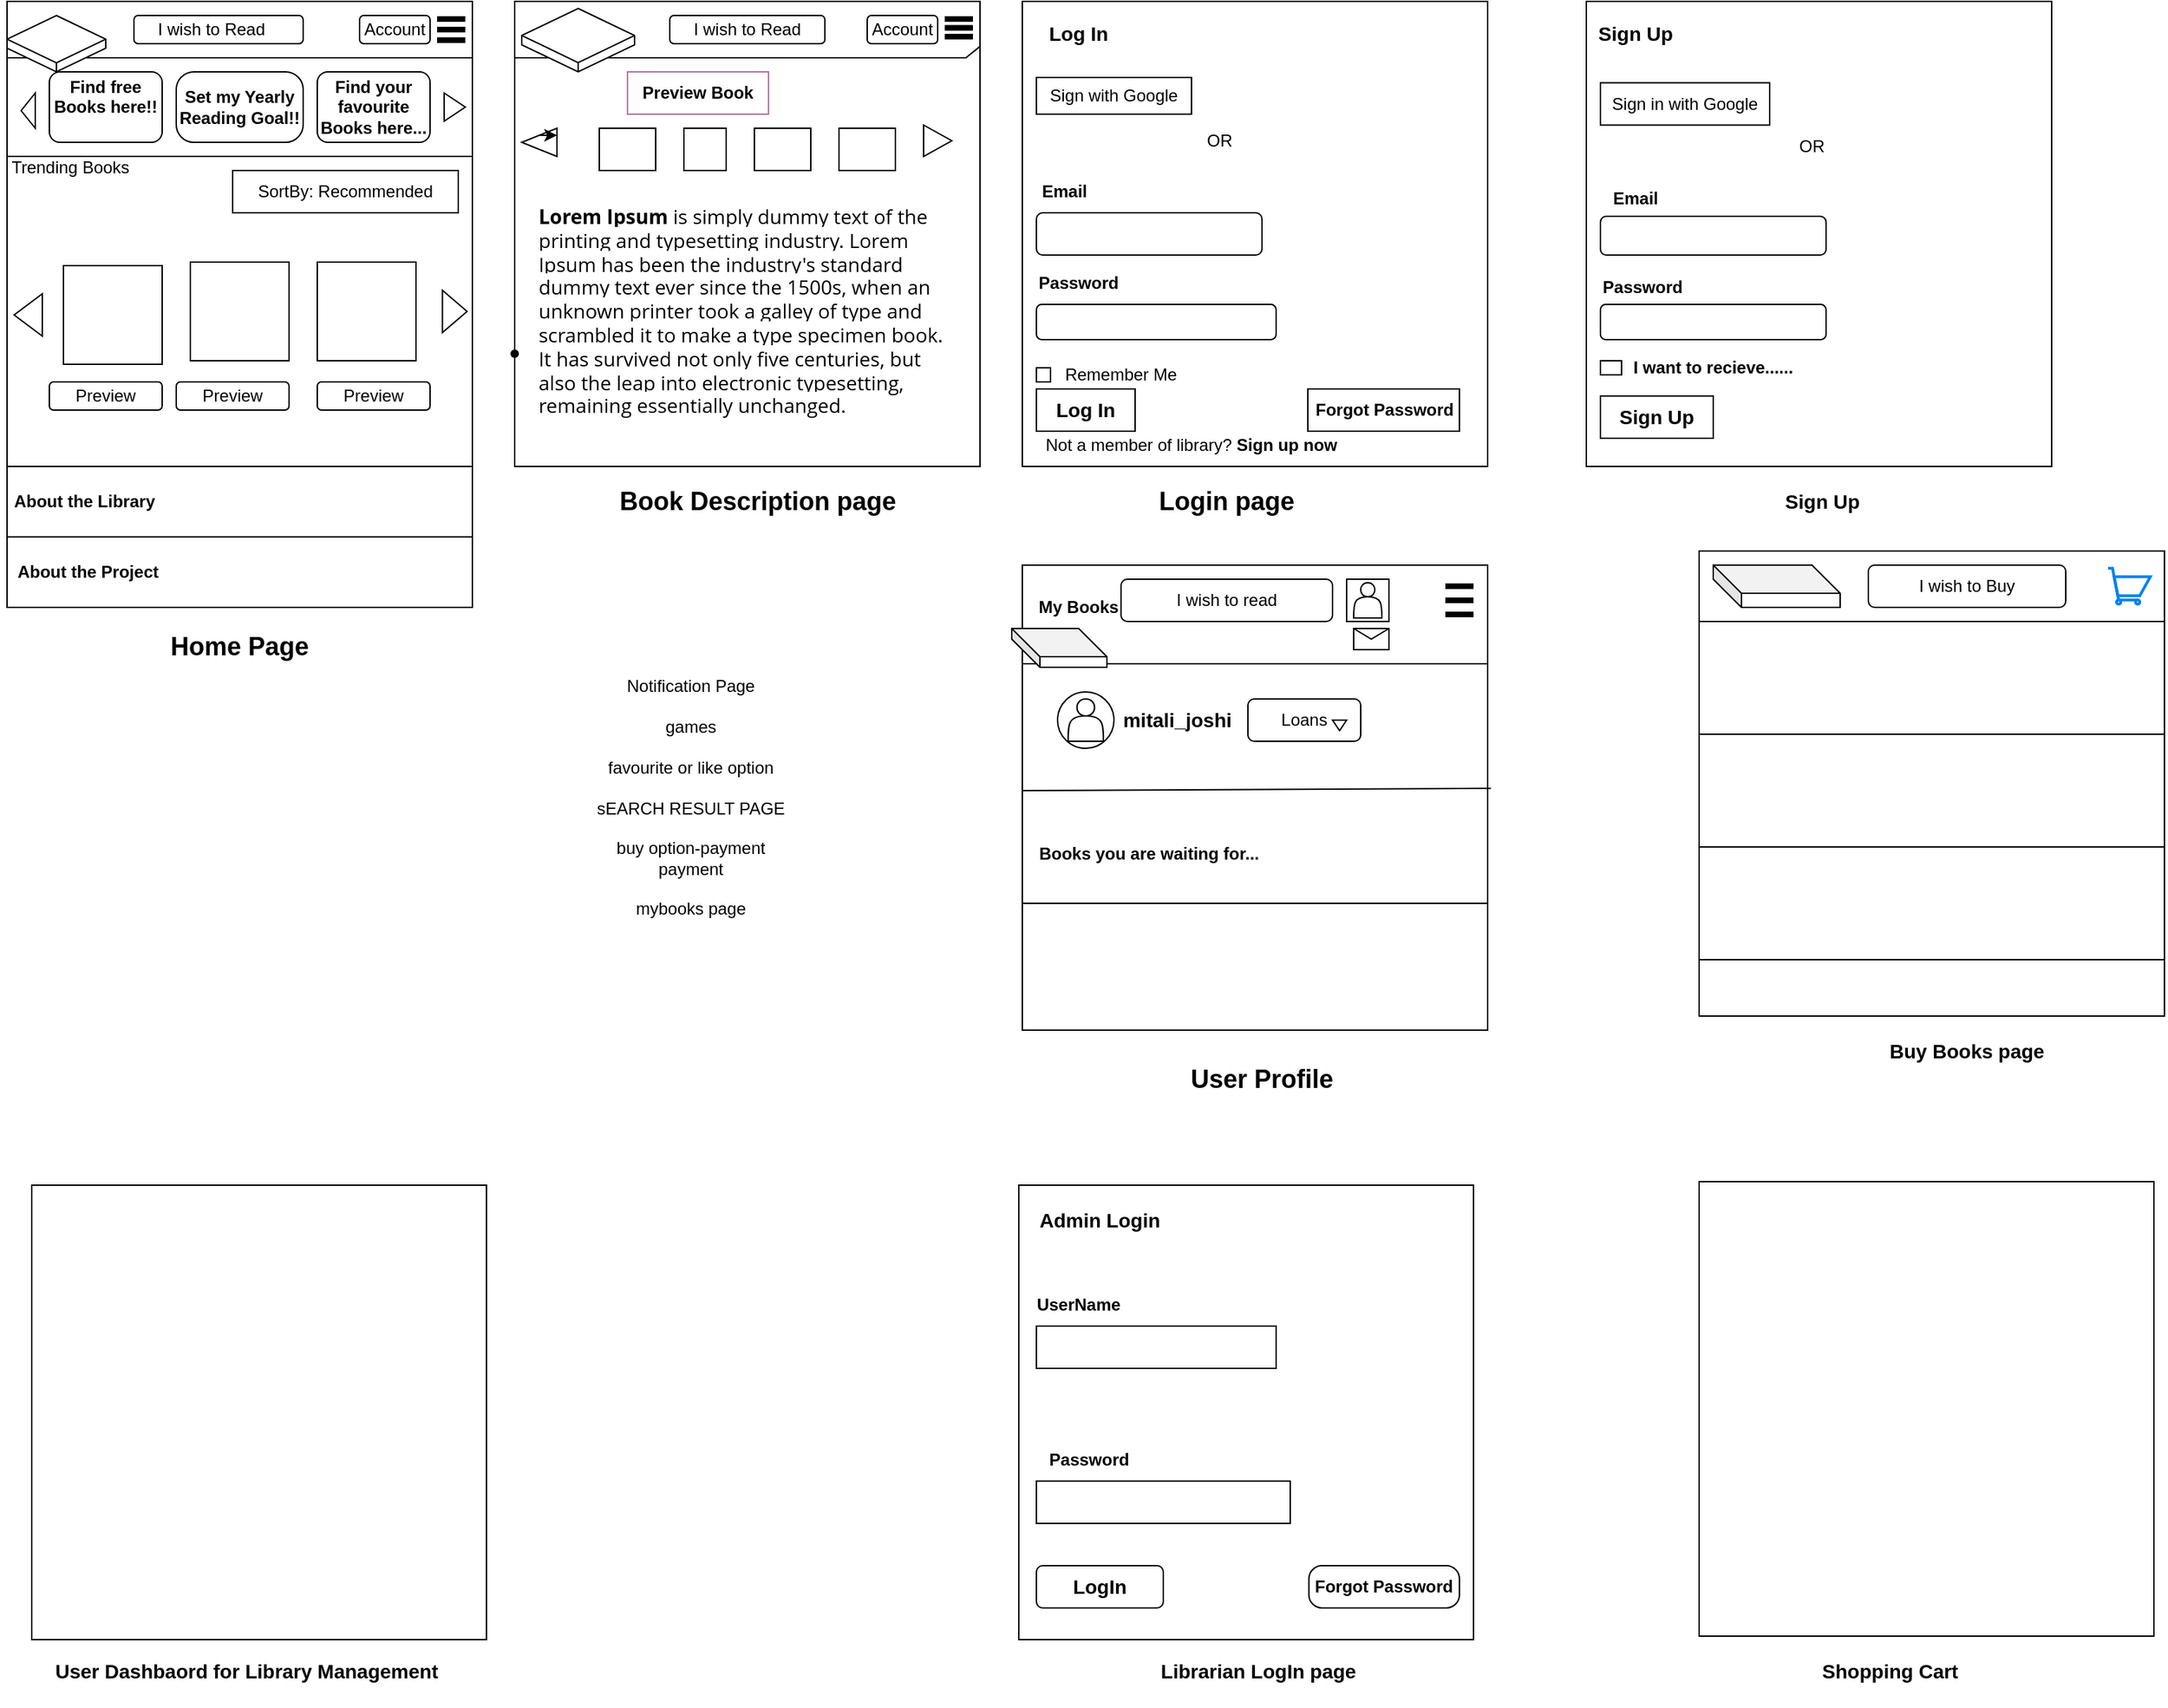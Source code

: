 <mxfile version="24.2.5" type="device">
  <diagram name="Page-1" id="-DGI8hsA_Hxx9w1txzWO">
    <mxGraphModel dx="1433" dy="690" grid="1" gridSize="10" guides="1" tooltips="1" connect="1" arrows="1" fold="1" page="1" pageScale="1" pageWidth="850" pageHeight="1100" math="0" shadow="0">
      <root>
        <mxCell id="0" />
        <mxCell id="1" parent="0" />
        <mxCell id="zcJiw0oIQ2DQcEZttCqI-1" value="" style="whiteSpace=wrap;html=1;aspect=fixed;movable=1;resizable=1;rotatable=1;deletable=1;editable=1;locked=0;connectable=1;" parent="1" vertex="1">
          <mxGeometry x="40" y="80" width="330" height="330" as="geometry" />
        </mxCell>
        <mxCell id="zcJiw0oIQ2DQcEZttCqI-3" value="" style="endArrow=none;html=1;rounded=0;" parent="1" edge="1">
          <mxGeometry width="50" height="50" relative="1" as="geometry">
            <mxPoint x="40" y="130" as="sourcePoint" />
            <mxPoint x="370" y="120" as="targetPoint" />
            <Array as="points">
              <mxPoint x="40" y="120" />
              <mxPoint x="360" y="120" />
            </Array>
          </mxGeometry>
        </mxCell>
        <mxCell id="zcJiw0oIQ2DQcEZttCqI-4" value="I wish to Read&amp;nbsp; &amp;nbsp;" style="rounded=1;whiteSpace=wrap;html=1;" parent="1" vertex="1">
          <mxGeometry x="130" y="90" width="120" height="20" as="geometry" />
        </mxCell>
        <mxCell id="zcJiw0oIQ2DQcEZttCqI-12" value="Account" style="rounded=1;whiteSpace=wrap;html=1;" parent="1" vertex="1">
          <mxGeometry x="290" y="90" width="50" height="20" as="geometry" />
        </mxCell>
        <mxCell id="zcJiw0oIQ2DQcEZttCqI-18" value="" style="rounded=0;whiteSpace=wrap;html=1;" parent="1" vertex="1">
          <mxGeometry x="400" y="80" width="330" height="330" as="geometry" />
        </mxCell>
        <mxCell id="zcJiw0oIQ2DQcEZttCqI-26" value="" style="html=1;whiteSpace=wrap;shape=isoCube2;backgroundOutline=1;isoAngle=15;" parent="1" vertex="1">
          <mxGeometry x="40" y="90" width="70" height="40" as="geometry" />
        </mxCell>
        <mxCell id="zcJiw0oIQ2DQcEZttCqI-35" value="&lt;b&gt;Find free Books here!!&lt;/b&gt;&lt;br&gt;&lt;div&gt;&lt;div&gt;&lt;div&gt;&lt;b&gt;&lt;br&gt;&lt;/b&gt;&lt;/div&gt;&lt;/div&gt;&lt;/div&gt;" style="rounded=1;whiteSpace=wrap;html=1;" parent="1" vertex="1">
          <mxGeometry x="70" y="130" width="80" height="50" as="geometry" />
        </mxCell>
        <mxCell id="zcJiw0oIQ2DQcEZttCqI-36" value="&lt;b&gt;Set my Yearly Reading Goal!!&lt;/b&gt;" style="rounded=1;whiteSpace=wrap;html=1;arcSize=25;" parent="1" vertex="1">
          <mxGeometry x="160" y="130" width="90" height="50" as="geometry" />
        </mxCell>
        <mxCell id="zcJiw0oIQ2DQcEZttCqI-37" value="&lt;b&gt;Find your favourite Books here...&lt;/b&gt;" style="rounded=1;whiteSpace=wrap;html=1;" parent="1" vertex="1">
          <mxGeometry x="260" y="130" width="80" height="50" as="geometry" />
        </mxCell>
        <mxCell id="5-TOWp8oB-gl0OB2dJnP-2" value="" style="triangle;whiteSpace=wrap;html=1;" parent="1" vertex="1">
          <mxGeometry x="350" y="145" width="15" height="20" as="geometry" />
        </mxCell>
        <mxCell id="5-TOWp8oB-gl0OB2dJnP-3" value="" style="triangle;whiteSpace=wrap;html=1;direction=west;" parent="1" vertex="1">
          <mxGeometry x="50" y="145" width="10" height="25" as="geometry" />
        </mxCell>
        <mxCell id="5-TOWp8oB-gl0OB2dJnP-11" value="" style="endArrow=none;html=1;rounded=0;" parent="1" target="zcJiw0oIQ2DQcEZttCqI-1" edge="1">
          <mxGeometry width="50" height="50" relative="1" as="geometry">
            <mxPoint x="40" y="280" as="sourcePoint" />
            <mxPoint x="90" y="230" as="targetPoint" />
          </mxGeometry>
        </mxCell>
        <mxCell id="5-TOWp8oB-gl0OB2dJnP-15" value="" style="endArrow=none;html=1;rounded=0;" parent="1" edge="1">
          <mxGeometry width="50" height="50" relative="1" as="geometry">
            <mxPoint x="40" y="190" as="sourcePoint" />
            <mxPoint x="40" y="190" as="targetPoint" />
            <Array as="points">
              <mxPoint x="370" y="190" />
            </Array>
          </mxGeometry>
        </mxCell>
        <mxCell id="5-TOWp8oB-gl0OB2dJnP-30" value="" style="endArrow=none;html=1;rounded=0;" parent="1" target="zcJiw0oIQ2DQcEZttCqI-18" edge="1">
          <mxGeometry width="50" height="50" relative="1" as="geometry">
            <mxPoint x="400" y="120" as="sourcePoint" />
            <mxPoint x="450" y="70" as="targetPoint" />
            <Array as="points">
              <mxPoint x="720" y="120" />
            </Array>
          </mxGeometry>
        </mxCell>
        <mxCell id="5-TOWp8oB-gl0OB2dJnP-33" value="Trending Books" style="text;html=1;align=center;verticalAlign=middle;whiteSpace=wrap;rounded=0;shadow=1;" parent="1" vertex="1">
          <mxGeometry x="40" y="190" width="90" height="15" as="geometry" />
        </mxCell>
        <mxCell id="5-TOWp8oB-gl0OB2dJnP-45" value="" style="whiteSpace=wrap;html=1;aspect=fixed;" parent="1" vertex="1">
          <mxGeometry x="170" y="265" width="70" height="70" as="geometry" />
        </mxCell>
        <mxCell id="5-TOWp8oB-gl0OB2dJnP-46" value="" style="whiteSpace=wrap;html=1;aspect=fixed;" parent="1" vertex="1">
          <mxGeometry x="260" y="265" width="70" height="70" as="geometry" />
        </mxCell>
        <mxCell id="5-TOWp8oB-gl0OB2dJnP-48" value="Preview" style="rounded=1;whiteSpace=wrap;html=1;" parent="1" vertex="1">
          <mxGeometry x="70" y="350" width="80" height="20" as="geometry" />
        </mxCell>
        <mxCell id="5-TOWp8oB-gl0OB2dJnP-50" value="Preview" style="rounded=1;whiteSpace=wrap;html=1;" parent="1" vertex="1">
          <mxGeometry x="160" y="350" width="80" height="20" as="geometry" />
        </mxCell>
        <mxCell id="5-TOWp8oB-gl0OB2dJnP-51" value="Preview" style="rounded=1;whiteSpace=wrap;html=1;" parent="1" vertex="1">
          <mxGeometry x="260" y="350" width="80" height="20" as="geometry" />
        </mxCell>
        <mxCell id="5-TOWp8oB-gl0OB2dJnP-55" value="" style="triangle;whiteSpace=wrap;html=1;" parent="1" vertex="1">
          <mxGeometry x="348.75" y="285" width="17.5" height="30" as="geometry" />
        </mxCell>
        <mxCell id="5-TOWp8oB-gl0OB2dJnP-57" value="" style="triangle;whiteSpace=wrap;html=1;direction=west;" parent="1" vertex="1">
          <mxGeometry x="45" y="287.5" width="20" height="30" as="geometry" />
        </mxCell>
        <mxCell id="5-TOWp8oB-gl0OB2dJnP-59" value="&lt;b&gt;Preview Book&lt;/b&gt;" style="text;html=1;align=center;verticalAlign=middle;whiteSpace=wrap;rounded=0;strokeColor=#B5739D;" parent="1" vertex="1">
          <mxGeometry x="480" y="130" width="100" height="30" as="geometry" />
        </mxCell>
        <mxCell id="5-TOWp8oB-gl0OB2dJnP-61" value="&lt;strong style=&quot;margin: 0px; padding: 0px; font-family: &amp;quot;Open Sans&amp;quot;, Arial, sans-serif; font-size: 14px; background-color: rgb(255, 255, 255);&quot;&gt;Lorem Ipsum&lt;/strong&gt;&lt;span style=&quot;font-family: &amp;quot;Open Sans&amp;quot;, Arial, sans-serif; font-size: 14px; background-color: rgb(255, 255, 255);&quot;&gt;&amp;nbsp;is simply dummy text of the printing and typesetting industry. Lorem Ipsum has been the industry&#39;s standard dummy text ever since the 1500s, when an unknown printer took a galley of type and scrambled it to make a type specimen book. It has survived not only five centuries, but also the leap into electronic typesetting, remaining essentially unchanged.&amp;nbsp;&lt;/span&gt;" style="text;html=1;align=left;verticalAlign=middle;whiteSpace=wrap;rounded=0;" parent="1" vertex="1">
          <mxGeometry x="415" y="220" width="290" height="160" as="geometry" />
        </mxCell>
        <mxCell id="5-TOWp8oB-gl0OB2dJnP-66" value="" style="triangle;whiteSpace=wrap;html=1;" parent="1" vertex="1">
          <mxGeometry x="690" y="167.75" width="20" height="22.25" as="geometry" />
        </mxCell>
        <mxCell id="5-TOWp8oB-gl0OB2dJnP-67" value="" style="triangle;whiteSpace=wrap;html=1;direction=west;" parent="1" vertex="1">
          <mxGeometry x="405" y="170" width="25" height="20" as="geometry" />
        </mxCell>
        <mxCell id="5-TOWp8oB-gl0OB2dJnP-72" value="" style="rounded=0;whiteSpace=wrap;html=1;" parent="1" vertex="1">
          <mxGeometry x="460" y="170" width="40" height="30" as="geometry" />
        </mxCell>
        <mxCell id="5-TOWp8oB-gl0OB2dJnP-73" value="" style="whiteSpace=wrap;html=1;aspect=fixed;" parent="1" vertex="1">
          <mxGeometry x="520" y="170" width="30" height="30" as="geometry" />
        </mxCell>
        <mxCell id="5-TOWp8oB-gl0OB2dJnP-74" value="" style="rounded=0;whiteSpace=wrap;html=1;" parent="1" vertex="1">
          <mxGeometry x="570" y="170" width="40" height="30" as="geometry" />
        </mxCell>
        <mxCell id="5-TOWp8oB-gl0OB2dJnP-75" value="" style="rounded=0;whiteSpace=wrap;html=1;" parent="1" vertex="1">
          <mxGeometry x="630" y="170" width="40" height="30" as="geometry" />
        </mxCell>
        <mxCell id="5-TOWp8oB-gl0OB2dJnP-77" value="Account" style="rounded=1;whiteSpace=wrap;html=1;" parent="1" vertex="1">
          <mxGeometry x="650" y="90" width="50" height="20" as="geometry" />
        </mxCell>
        <mxCell id="5-TOWp8oB-gl0OB2dJnP-78" value="I wish to Read" style="rounded=1;whiteSpace=wrap;html=1;" parent="1" vertex="1">
          <mxGeometry x="510" y="90" width="110" height="20" as="geometry" />
        </mxCell>
        <mxCell id="5-TOWp8oB-gl0OB2dJnP-79" value="" style="html=1;whiteSpace=wrap;shape=isoCube2;backgroundOutline=1;isoAngle=15;" parent="1" vertex="1">
          <mxGeometry x="405" y="85" width="80" height="45" as="geometry" />
        </mxCell>
        <mxCell id="5-TOWp8oB-gl0OB2dJnP-80" value="" style="whiteSpace=wrap;html=1;aspect=fixed;" parent="1" vertex="1">
          <mxGeometry x="760" y="80" width="330" height="330" as="geometry" />
        </mxCell>
        <mxCell id="5-TOWp8oB-gl0OB2dJnP-83" value="" style="rounded=0;whiteSpace=wrap;html=1;" parent="1" vertex="1">
          <mxGeometry x="40" y="410" width="330" height="50" as="geometry" />
        </mxCell>
        <mxCell id="5-TOWp8oB-gl0OB2dJnP-91" value="&lt;b&gt;About the Library&lt;/b&gt;" style="text;html=1;align=center;verticalAlign=middle;whiteSpace=wrap;rounded=0;" parent="1" vertex="1">
          <mxGeometry x="40" y="420" width="110" height="30" as="geometry" />
        </mxCell>
        <mxCell id="5-TOWp8oB-gl0OB2dJnP-92" value="" style="rounded=0;whiteSpace=wrap;html=1;" parent="1" vertex="1">
          <mxGeometry x="40" y="460" width="330" height="50" as="geometry" />
        </mxCell>
        <mxCell id="5-TOWp8oB-gl0OB2dJnP-93" value="&lt;b&gt;About the Project&lt;/b&gt;" style="text;html=1;align=center;verticalAlign=middle;whiteSpace=wrap;rounded=0;" parent="1" vertex="1">
          <mxGeometry x="35" y="470" width="125" height="30" as="geometry" />
        </mxCell>
        <mxCell id="5-TOWp8oB-gl0OB2dJnP-99" value="" style="endArrow=none;html=1;rounded=0;" parent="1" target="5-TOWp8oB-gl0OB2dJnP-80" edge="1">
          <mxGeometry width="50" height="50" relative="1" as="geometry">
            <mxPoint x="760" y="200" as="sourcePoint" />
            <mxPoint x="810" y="150" as="targetPoint" />
          </mxGeometry>
        </mxCell>
        <mxCell id="5-TOWp8oB-gl0OB2dJnP-112" value="OR" style="text;html=1;align=center;verticalAlign=middle;whiteSpace=wrap;rounded=0;" parent="1" vertex="1">
          <mxGeometry x="870" y="163.88" width="60" height="30" as="geometry" />
        </mxCell>
        <mxCell id="5-TOWp8oB-gl0OB2dJnP-113" value="&lt;b&gt;Email&lt;/b&gt;" style="text;html=1;align=center;verticalAlign=middle;whiteSpace=wrap;rounded=0;" parent="1" vertex="1">
          <mxGeometry x="760" y="200" width="60" height="30" as="geometry" />
        </mxCell>
        <mxCell id="5-TOWp8oB-gl0OB2dJnP-115" value="" style="rounded=1;whiteSpace=wrap;html=1;" parent="1" vertex="1">
          <mxGeometry x="770" y="230" width="160" height="30" as="geometry" />
        </mxCell>
        <mxCell id="5-TOWp8oB-gl0OB2dJnP-116" value="" style="endArrow=none;dashed=1;html=1;dashPattern=1 3;strokeWidth=2;rounded=0;" parent="1" target="5-TOWp8oB-gl0OB2dJnP-80" edge="1">
          <mxGeometry width="50" height="50" relative="1" as="geometry">
            <mxPoint x="760" y="190" as="sourcePoint" />
            <mxPoint x="810" y="140" as="targetPoint" />
            <Array as="points" />
          </mxGeometry>
        </mxCell>
        <mxCell id="5-TOWp8oB-gl0OB2dJnP-117" value="&lt;b&gt;Password&lt;/b&gt;" style="text;html=1;align=center;verticalAlign=middle;whiteSpace=wrap;rounded=0;" parent="1" vertex="1">
          <mxGeometry x="770" y="265" width="60" height="30" as="geometry" />
        </mxCell>
        <mxCell id="5-TOWp8oB-gl0OB2dJnP-118" value="" style="rounded=1;whiteSpace=wrap;html=1;" parent="1" vertex="1">
          <mxGeometry x="770" y="295" width="170" height="25" as="geometry" />
        </mxCell>
        <mxCell id="5-TOWp8oB-gl0OB2dJnP-119" value="" style="whiteSpace=wrap;html=1;aspect=fixed;" parent="1" vertex="1">
          <mxGeometry x="1160" y="80" width="330" height="330" as="geometry" />
        </mxCell>
        <mxCell id="5-TOWp8oB-gl0OB2dJnP-120" value="Not a member of library? &lt;b&gt;Sign up now&lt;/b&gt;" style="text;html=1;align=center;verticalAlign=middle;whiteSpace=wrap;rounded=0;" parent="1" vertex="1">
          <mxGeometry x="760" y="380" width="240" height="30" as="geometry" />
        </mxCell>
        <mxCell id="5-TOWp8oB-gl0OB2dJnP-121" value="" style="rounded=0;whiteSpace=wrap;html=1;" parent="1" vertex="1">
          <mxGeometry x="770" y="340" width="10" height="10" as="geometry" />
        </mxCell>
        <mxCell id="5-TOWp8oB-gl0OB2dJnP-126" value="Remember Me" style="text;html=1;align=center;verticalAlign=middle;whiteSpace=wrap;rounded=0;" parent="1" vertex="1">
          <mxGeometry x="770" y="340" width="120" height="10" as="geometry" />
        </mxCell>
        <mxCell id="5-TOWp8oB-gl0OB2dJnP-127" value="" style="endArrow=none;html=1;rounded=0;" parent="1" target="5-TOWp8oB-gl0OB2dJnP-80" edge="1">
          <mxGeometry width="50" height="50" relative="1" as="geometry">
            <mxPoint x="760" y="187.75" as="sourcePoint" />
            <mxPoint x="810" y="137.75" as="targetPoint" />
          </mxGeometry>
        </mxCell>
        <mxCell id="5-TOWp8oB-gl0OB2dJnP-130" value="Sign with Google" style="rounded=0;whiteSpace=wrap;html=1;" parent="1" vertex="1">
          <mxGeometry x="770" y="134" width="110" height="26" as="geometry" />
        </mxCell>
        <mxCell id="Oif7R5DjiVTseLN8NxYE-8" value="SortBy: Recommended" style="rounded=0;whiteSpace=wrap;html=1;" parent="1" vertex="1">
          <mxGeometry x="200" y="200" width="160" height="30" as="geometry" />
        </mxCell>
        <mxCell id="Oif7R5DjiVTseLN8NxYE-21" value="Sign in with Google" style="rounded=0;whiteSpace=wrap;html=1;" parent="1" vertex="1">
          <mxGeometry x="1170" y="137.75" width="120" height="30" as="geometry" />
        </mxCell>
        <mxCell id="Oif7R5DjiVTseLN8NxYE-41" value="" style="line;strokeWidth=4;html=1;perimeter=backbonePerimeter;points=[];outlineConnect=0;" parent="1" vertex="1">
          <mxGeometry x="345" y="93.75" width="20" height="12.5" as="geometry" />
        </mxCell>
        <mxCell id="Oif7R5DjiVTseLN8NxYE-42" value="" style="line;strokeWidth=4;html=1;perimeter=backbonePerimeter;points=[];outlineConnect=0;" parent="1" vertex="1">
          <mxGeometry x="345" y="90" width="20" height="5" as="geometry" />
        </mxCell>
        <mxCell id="Oif7R5DjiVTseLN8NxYE-43" value="" style="line;strokeWidth=4;html=1;perimeter=backbonePerimeter;points=[];outlineConnect=0;" parent="1" vertex="1">
          <mxGeometry x="345" y="102.5" width="20" height="10" as="geometry" />
        </mxCell>
        <mxCell id="Oif7R5DjiVTseLN8NxYE-46" value="" style="shape=waypoint;sketch=0;fillStyle=solid;size=6;pointerEvents=1;points=[];fillColor=none;resizable=0;rotatable=0;perimeter=centerPerimeter;snapToPoint=1;" parent="1" vertex="1">
          <mxGeometry x="390" y="320" width="20" height="20" as="geometry" />
        </mxCell>
        <mxCell id="Oif7R5DjiVTseLN8NxYE-49" value="" style="line;strokeWidth=4;html=1;perimeter=backbonePerimeter;points=[];outlineConnect=0;" parent="1" vertex="1">
          <mxGeometry x="705" y="87.5" width="20" height="10" as="geometry" />
        </mxCell>
        <mxCell id="Oif7R5DjiVTseLN8NxYE-50" value="" style="line;strokeWidth=4;html=1;perimeter=backbonePerimeter;points=[];outlineConnect=0;" parent="1" vertex="1">
          <mxGeometry x="705" y="93.75" width="20" height="10" as="geometry" />
        </mxCell>
        <mxCell id="Oif7R5DjiVTseLN8NxYE-51" value="" style="line;strokeWidth=4;html=1;perimeter=backbonePerimeter;points=[];outlineConnect=0;" parent="1" vertex="1">
          <mxGeometry x="705" y="100" width="20" height="10" as="geometry" />
        </mxCell>
        <mxCell id="Oif7R5DjiVTseLN8NxYE-55" value="" style="whiteSpace=wrap;html=1;aspect=fixed;" parent="1" vertex="1">
          <mxGeometry x="80" y="267.5" width="70" height="70" as="geometry" />
        </mxCell>
        <mxCell id="Oif7R5DjiVTseLN8NxYE-56" value="OR" style="text;html=1;align=center;verticalAlign=middle;whiteSpace=wrap;rounded=0;" parent="1" vertex="1">
          <mxGeometry x="1290" y="167.75" width="60" height="30" as="geometry" />
        </mxCell>
        <mxCell id="Oif7R5DjiVTseLN8NxYE-57" value="&lt;b&gt;Email&lt;/b&gt;" style="text;html=1;align=center;verticalAlign=middle;whiteSpace=wrap;rounded=0;" parent="1" vertex="1">
          <mxGeometry x="1165" y="205" width="60" height="30" as="geometry" />
        </mxCell>
        <mxCell id="Oif7R5DjiVTseLN8NxYE-58" value="" style="rounded=1;whiteSpace=wrap;html=1;" parent="1" vertex="1">
          <mxGeometry x="1170" y="232.5" width="160" height="27.5" as="geometry" />
        </mxCell>
        <mxCell id="Oif7R5DjiVTseLN8NxYE-59" value="&lt;b&gt;Password&lt;/b&gt;" style="text;html=1;align=center;verticalAlign=middle;whiteSpace=wrap;rounded=0;" parent="1" vertex="1">
          <mxGeometry x="1170" y="267.5" width="60" height="30" as="geometry" />
        </mxCell>
        <mxCell id="Oif7R5DjiVTseLN8NxYE-60" value="" style="rounded=1;whiteSpace=wrap;html=1;" parent="1" vertex="1">
          <mxGeometry x="1170" y="295" width="160" height="25" as="geometry" />
        </mxCell>
        <mxCell id="Oif7R5DjiVTseLN8NxYE-61" value="" style="rounded=0;whiteSpace=wrap;html=1;" parent="1" vertex="1">
          <mxGeometry x="1170" y="335" width="15" height="10" as="geometry" />
        </mxCell>
        <mxCell id="Oif7R5DjiVTseLN8NxYE-66" value="&lt;b&gt;I want to recieve......&lt;/b&gt;" style="text;html=1;align=center;verticalAlign=middle;whiteSpace=wrap;rounded=0;" parent="1" vertex="1">
          <mxGeometry x="1180" y="325" width="140" height="30" as="geometry" />
        </mxCell>
        <mxCell id="Oif7R5DjiVTseLN8NxYE-67" value="&lt;font style=&quot;font-size: 14px;&quot;&gt;&lt;b&gt;Sign Up&lt;/b&gt;&lt;/font&gt;" style="text;html=1;align=center;verticalAlign=middle;whiteSpace=wrap;rounded=0;" parent="1" vertex="1">
          <mxGeometry x="1165" y="87.5" width="60" height="30" as="geometry" />
        </mxCell>
        <mxCell id="Oif7R5DjiVTseLN8NxYE-68" value="&lt;b&gt;&lt;font style=&quot;font-size: 14px;&quot;&gt;Log In&lt;/font&gt;&lt;/b&gt;" style="text;html=1;align=center;verticalAlign=middle;whiteSpace=wrap;rounded=0;" parent="1" vertex="1">
          <mxGeometry x="770" y="87.5" width="60" height="30" as="geometry" />
        </mxCell>
        <mxCell id="Oif7R5DjiVTseLN8NxYE-70" value="&lt;font style=&quot;font-size: 14px;&quot;&gt;&lt;b style=&quot;&quot;&gt;Sign Up&lt;/b&gt;&lt;/font&gt;" style="rounded=0;whiteSpace=wrap;html=1;" parent="1" vertex="1">
          <mxGeometry x="1170" y="360" width="80" height="30" as="geometry" />
        </mxCell>
        <mxCell id="Oif7R5DjiVTseLN8NxYE-71" value="&lt;font style=&quot;font-size: 14px;&quot;&gt;&lt;b&gt;Log In&lt;/b&gt;&lt;/font&gt;" style="rounded=0;whiteSpace=wrap;html=1;" parent="1" vertex="1">
          <mxGeometry x="770" y="355" width="70" height="30" as="geometry" />
        </mxCell>
        <mxCell id="Oif7R5DjiVTseLN8NxYE-72" value="" style="whiteSpace=wrap;html=1;aspect=fixed;" parent="1" vertex="1">
          <mxGeometry x="760" y="480" width="330" height="330" as="geometry" />
        </mxCell>
        <mxCell id="Oif7R5DjiVTseLN8NxYE-75" value="" style="whiteSpace=wrap;html=1;aspect=fixed;" parent="1" vertex="1">
          <mxGeometry x="990" y="490" width="30" height="30" as="geometry" />
        </mxCell>
        <mxCell id="Oif7R5DjiVTseLN8NxYE-76" value="" style="endArrow=none;html=1;rounded=0;" parent="1" target="Oif7R5DjiVTseLN8NxYE-72" edge="1">
          <mxGeometry width="50" height="50" relative="1" as="geometry">
            <mxPoint x="760" y="550" as="sourcePoint" />
            <mxPoint x="810" y="500" as="targetPoint" />
            <Array as="points">
              <mxPoint x="1090" y="550" />
            </Array>
          </mxGeometry>
        </mxCell>
        <mxCell id="Oif7R5DjiVTseLN8NxYE-77" value="" style="shape=actor;whiteSpace=wrap;html=1;" parent="1" vertex="1">
          <mxGeometry x="995" y="492.5" width="20" height="25" as="geometry" />
        </mxCell>
        <mxCell id="Oif7R5DjiVTseLN8NxYE-78" value="" style="line;strokeWidth=4;html=1;perimeter=backbonePerimeter;points=[];outlineConnect=0;" parent="1" vertex="1">
          <mxGeometry x="1060" y="500" width="20" height="10" as="geometry" />
        </mxCell>
        <mxCell id="Oif7R5DjiVTseLN8NxYE-79" value="" style="line;strokeWidth=4;html=1;perimeter=backbonePerimeter;points=[];outlineConnect=0;" parent="1" vertex="1">
          <mxGeometry x="1060" y="490" width="20" height="10" as="geometry" />
        </mxCell>
        <mxCell id="Oif7R5DjiVTseLN8NxYE-80" value="" style="line;strokeWidth=4;html=1;perimeter=backbonePerimeter;points=[];outlineConnect=0;" parent="1" vertex="1">
          <mxGeometry x="1060" y="510" width="20" height="10" as="geometry" />
        </mxCell>
        <mxCell id="Oif7R5DjiVTseLN8NxYE-81" value="" style="shape=cube;whiteSpace=wrap;html=1;boundedLbl=1;backgroundOutline=1;darkOpacity=0.05;darkOpacity2=0.1;direction=east;" parent="1" vertex="1">
          <mxGeometry x="752.5" y="525" width="67.5" height="27.5" as="geometry" />
        </mxCell>
        <mxCell id="Oif7R5DjiVTseLN8NxYE-83" value="I wish to read" style="rounded=1;whiteSpace=wrap;html=1;" parent="1" vertex="1">
          <mxGeometry x="830" y="490" width="150" height="30" as="geometry" />
        </mxCell>
        <mxCell id="Oif7R5DjiVTseLN8NxYE-84" value="&lt;b&gt;My Books&lt;/b&gt;" style="text;html=1;align=center;verticalAlign=middle;whiteSpace=wrap;rounded=0;" parent="1" vertex="1">
          <mxGeometry x="770" y="495" width="60" height="30" as="geometry" />
        </mxCell>
        <mxCell id="Oif7R5DjiVTseLN8NxYE-85" value="" style="ellipse;whiteSpace=wrap;html=1;aspect=fixed;" parent="1" vertex="1">
          <mxGeometry x="785" y="570" width="40" height="40" as="geometry" />
        </mxCell>
        <mxCell id="Oif7R5DjiVTseLN8NxYE-86" value="" style="shape=actor;whiteSpace=wrap;html=1;" parent="1" vertex="1">
          <mxGeometry x="792.5" y="575" width="25" height="30" as="geometry" />
        </mxCell>
        <mxCell id="Oif7R5DjiVTseLN8NxYE-88" value="&lt;b&gt;&lt;font style=&quot;font-size: 14px;&quot;&gt;mitali_joshi&lt;/font&gt;&lt;/b&gt;" style="text;html=1;align=center;verticalAlign=middle;whiteSpace=wrap;rounded=0;" parent="1" vertex="1">
          <mxGeometry x="840" y="575" width="60" height="30" as="geometry" />
        </mxCell>
        <mxCell id="Oif7R5DjiVTseLN8NxYE-89" value="" style="endArrow=none;html=1;rounded=0;" parent="1" target="Oif7R5DjiVTseLN8NxYE-72" edge="1">
          <mxGeometry width="50" height="50" relative="1" as="geometry">
            <mxPoint x="760" y="625" as="sourcePoint" />
            <mxPoint x="810" y="575" as="targetPoint" />
          </mxGeometry>
        </mxCell>
        <mxCell id="Oif7R5DjiVTseLN8NxYE-91" value="" style="endArrow=none;html=1;rounded=0;entryX=1.007;entryY=0.48;entryDx=0;entryDy=0;entryPerimeter=0;" parent="1" target="Oif7R5DjiVTseLN8NxYE-72" edge="1">
          <mxGeometry width="50" height="50" relative="1" as="geometry">
            <mxPoint x="760" y="640" as="sourcePoint" />
            <mxPoint x="810" y="590" as="targetPoint" />
          </mxGeometry>
        </mxCell>
        <mxCell id="Oif7R5DjiVTseLN8NxYE-92" value="Loans" style="rounded=1;whiteSpace=wrap;html=1;" parent="1" vertex="1">
          <mxGeometry x="920" y="575" width="80" height="30" as="geometry" />
        </mxCell>
        <mxCell id="Oif7R5DjiVTseLN8NxYE-107" value="" style="shape=message;html=1;html=1;outlineConnect=0;labelPosition=center;verticalLabelPosition=bottom;align=center;verticalAlign=top;" parent="1" vertex="1">
          <mxGeometry x="995" y="525" width="25" height="15" as="geometry" />
        </mxCell>
        <mxCell id="Oif7R5DjiVTseLN8NxYE-109" value="" style="triangle;whiteSpace=wrap;html=1;direction=south;" parent="1" vertex="1">
          <mxGeometry x="980" y="590" width="10" height="7.5" as="geometry" />
        </mxCell>
        <mxCell id="Oif7R5DjiVTseLN8NxYE-118" value="&lt;b&gt;&lt;font style=&quot;font-size: 18px;&quot;&gt;User Profile&lt;/font&gt;&lt;/b&gt;" style="text;html=1;align=center;verticalAlign=middle;whiteSpace=wrap;rounded=0;" parent="1" vertex="1">
          <mxGeometry x="860" y="830" width="140" height="30" as="geometry" />
        </mxCell>
        <mxCell id="Oif7R5DjiVTseLN8NxYE-120" value="&lt;b&gt;&lt;font style=&quot;font-size: 18px;&quot;&gt;Home Page&lt;/font&gt;&lt;/b&gt;" style="text;html=1;align=center;verticalAlign=middle;whiteSpace=wrap;rounded=0;" parent="1" vertex="1">
          <mxGeometry x="145" y="522.5" width="120" height="30" as="geometry" />
        </mxCell>
        <mxCell id="Oif7R5DjiVTseLN8NxYE-121" value="&lt;b&gt;&lt;font style=&quot;font-size: 18px;&quot;&gt;Book Description page&lt;/font&gt;&lt;/b&gt;" style="text;html=1;align=center;verticalAlign=middle;whiteSpace=wrap;rounded=0;" parent="1" vertex="1">
          <mxGeometry x="455" y="420" width="235" height="30" as="geometry" />
        </mxCell>
        <mxCell id="Oif7R5DjiVTseLN8NxYE-122" value="&lt;b&gt;Books you are waiting for...&lt;/b&gt;" style="text;html=1;align=center;verticalAlign=middle;whiteSpace=wrap;rounded=0;" parent="1" vertex="1">
          <mxGeometry x="750" y="670" width="200" height="30" as="geometry" />
        </mxCell>
        <mxCell id="Oif7R5DjiVTseLN8NxYE-123" value="" style="endArrow=none;html=1;rounded=0;" parent="1" target="Oif7R5DjiVTseLN8NxYE-72" edge="1">
          <mxGeometry width="50" height="50" relative="1" as="geometry">
            <mxPoint x="760" y="720" as="sourcePoint" />
            <mxPoint x="810" y="670" as="targetPoint" />
            <Array as="points">
              <mxPoint x="1090" y="720" />
            </Array>
          </mxGeometry>
        </mxCell>
        <mxCell id="de2SjqCQHJUUJkubF7pc-1" value="" style="whiteSpace=wrap;html=1;aspect=fixed;" parent="1" vertex="1">
          <mxGeometry x="57.5" y="920" width="322.5" height="322.5" as="geometry" />
        </mxCell>
        <mxCell id="de2SjqCQHJUUJkubF7pc-2" value="&lt;b&gt;&lt;font style=&quot;font-size: 14px;&quot;&gt;User Dashbaord for Library Management&lt;/font&gt;&lt;/b&gt;" style="text;html=1;align=center;verticalAlign=middle;whiteSpace=wrap;rounded=0;" parent="1" vertex="1">
          <mxGeometry x="50" y="1240" width="320" height="50" as="geometry" />
        </mxCell>
        <mxCell id="de2SjqCQHJUUJkubF7pc-3" value="&lt;font style=&quot;font-size: 18px;&quot;&gt;&lt;b style=&quot;&quot;&gt;Login page&lt;/b&gt;&lt;/font&gt;" style="text;html=1;align=center;verticalAlign=middle;whiteSpace=wrap;rounded=0;" parent="1" vertex="1">
          <mxGeometry x="810" y="420" width="190" height="30" as="geometry" />
        </mxCell>
        <mxCell id="de2SjqCQHJUUJkubF7pc-4" value="&lt;font style=&quot;font-size: 14px;&quot;&gt;&lt;b&gt;Sign Up&lt;/b&gt;&lt;/font&gt;" style="text;html=1;align=center;verticalAlign=middle;whiteSpace=wrap;rounded=0;" parent="1" vertex="1">
          <mxGeometry x="1230" y="420" width="195" height="30" as="geometry" />
        </mxCell>
        <mxCell id="de2SjqCQHJUUJkubF7pc-14" value="" style="whiteSpace=wrap;html=1;aspect=fixed;" parent="1" vertex="1">
          <mxGeometry x="1240" y="470" width="330" height="330" as="geometry" />
        </mxCell>
        <mxCell id="de2SjqCQHJUUJkubF7pc-15" value="" style="endArrow=none;html=1;rounded=0;" parent="1" target="de2SjqCQHJUUJkubF7pc-14" edge="1">
          <mxGeometry width="50" height="50" relative="1" as="geometry">
            <mxPoint x="1240" y="562.5" as="sourcePoint" />
            <mxPoint x="1290" y="512.5" as="targetPoint" />
          </mxGeometry>
        </mxCell>
        <mxCell id="de2SjqCQHJUUJkubF7pc-17" value="" style="endArrow=none;html=1;rounded=0;" parent="1" edge="1">
          <mxGeometry width="50" height="50" relative="1" as="geometry">
            <mxPoint x="1240" y="520" as="sourcePoint" />
            <mxPoint x="1570" y="520" as="targetPoint" />
          </mxGeometry>
        </mxCell>
        <mxCell id="de2SjqCQHJUUJkubF7pc-18" value="" style="shape=cube;whiteSpace=wrap;html=1;boundedLbl=1;backgroundOutline=1;darkOpacity=0.05;darkOpacity2=0.1;" parent="1" vertex="1">
          <mxGeometry x="1250" y="480" width="90" height="30" as="geometry" />
        </mxCell>
        <mxCell id="de2SjqCQHJUUJkubF7pc-20" value="I wish to Buy" style="rounded=1;whiteSpace=wrap;html=1;" parent="1" vertex="1">
          <mxGeometry x="1360" y="480" width="140" height="30" as="geometry" />
        </mxCell>
        <mxCell id="de2SjqCQHJUUJkubF7pc-22" value="" style="html=1;verticalLabelPosition=bottom;align=center;labelBackgroundColor=#ffffff;verticalAlign=top;strokeWidth=2;strokeColor=#0080F0;shadow=0;dashed=0;shape=mxgraph.ios7.icons.shopping_cart;" parent="1" vertex="1">
          <mxGeometry x="1530" y="482.25" width="30" height="25.5" as="geometry" />
        </mxCell>
        <mxCell id="de2SjqCQHJUUJkubF7pc-28" value="&lt;b&gt;&lt;font style=&quot;font-size: 14px;&quot;&gt;Buy Books page&lt;/font&gt;&lt;/b&gt;" style="text;html=1;align=center;verticalAlign=middle;whiteSpace=wrap;rounded=0;" parent="1" vertex="1">
          <mxGeometry x="1330" y="810" width="200" height="30" as="geometry" />
        </mxCell>
        <mxCell id="de2SjqCQHJUUJkubF7pc-29" value="" style="whiteSpace=wrap;html=1;aspect=fixed;" parent="1" vertex="1">
          <mxGeometry x="757.5" y="920" width="322.5" height="322.5" as="geometry" />
        </mxCell>
        <mxCell id="de2SjqCQHJUUJkubF7pc-31" value="&lt;b&gt;&lt;font style=&quot;font-size: 14px;&quot;&gt;Librarian LogIn page&lt;/font&gt;&lt;/b&gt;" style="text;html=1;align=center;verticalAlign=middle;whiteSpace=wrap;rounded=0;" parent="1" vertex="1">
          <mxGeometry x="835" y="1250" width="185" height="30" as="geometry" />
        </mxCell>
        <mxCell id="9d6S9TJ_7OdZWBr8nbt3-1" value="" style="endArrow=none;html=1;rounded=0;" parent="1" target="de2SjqCQHJUUJkubF7pc-14" edge="1">
          <mxGeometry width="50" height="50" relative="1" as="geometry">
            <mxPoint x="1240" y="600" as="sourcePoint" />
            <mxPoint x="1290" y="550" as="targetPoint" />
            <Array as="points">
              <mxPoint x="1570" y="600" />
            </Array>
          </mxGeometry>
        </mxCell>
        <mxCell id="9d6S9TJ_7OdZWBr8nbt3-2" value="" style="endArrow=none;html=1;rounded=0;" parent="1" target="de2SjqCQHJUUJkubF7pc-14" edge="1">
          <mxGeometry width="50" height="50" relative="1" as="geometry">
            <mxPoint x="1240" y="680" as="sourcePoint" />
            <mxPoint x="1290" y="630" as="targetPoint" />
            <Array as="points">
              <mxPoint x="1570" y="680" />
            </Array>
          </mxGeometry>
        </mxCell>
        <mxCell id="9d6S9TJ_7OdZWBr8nbt3-3" value="" style="endArrow=none;html=1;rounded=0;" parent="1" edge="1">
          <mxGeometry width="50" height="50" relative="1" as="geometry">
            <mxPoint x="1240" y="760" as="sourcePoint" />
            <mxPoint x="1570" y="760" as="targetPoint" />
          </mxGeometry>
        </mxCell>
        <mxCell id="9d6S9TJ_7OdZWBr8nbt3-4" value="" style="whiteSpace=wrap;html=1;aspect=fixed;" parent="1" vertex="1">
          <mxGeometry x="1240" y="917.5" width="322.5" height="322.5" as="geometry" />
        </mxCell>
        <mxCell id="9d6S9TJ_7OdZWBr8nbt3-5" value="&lt;font style=&quot;font-size: 14px;&quot;&gt;&lt;b&gt;Shopping Cart&lt;/b&gt;&lt;/font&gt;" style="text;html=1;align=center;verticalAlign=middle;resizable=0;points=[];autosize=1;strokeColor=none;fillColor=none;" parent="1" vertex="1">
          <mxGeometry x="1315" y="1250" width="120" height="30" as="geometry" />
        </mxCell>
        <mxCell id="9d6S9TJ_7OdZWBr8nbt3-6" value="&lt;b&gt;&lt;font style=&quot;font-size: 14px;&quot;&gt;Admin Login&lt;/font&gt;&lt;/b&gt;" style="text;html=1;align=center;verticalAlign=middle;whiteSpace=wrap;rounded=0;" parent="1" vertex="1">
          <mxGeometry x="770" y="930" width="90" height="30" as="geometry" />
        </mxCell>
        <mxCell id="9d6S9TJ_7OdZWBr8nbt3-8" value="" style="rounded=0;whiteSpace=wrap;html=1;" parent="1" vertex="1">
          <mxGeometry x="770" y="1020" width="170" height="30" as="geometry" />
        </mxCell>
        <mxCell id="9d6S9TJ_7OdZWBr8nbt3-11" value="&lt;b&gt;&lt;font style=&quot;font-size: 12px;&quot;&gt;UserName&lt;/font&gt;&lt;/b&gt;" style="text;html=1;align=center;verticalAlign=middle;whiteSpace=wrap;rounded=0;" parent="1" vertex="1">
          <mxGeometry x="760" y="990" width="80" height="30" as="geometry" />
        </mxCell>
        <mxCell id="9d6S9TJ_7OdZWBr8nbt3-13" value="" style="rounded=0;whiteSpace=wrap;html=1;" parent="1" vertex="1">
          <mxGeometry x="770" y="1130" width="180" height="30" as="geometry" />
        </mxCell>
        <mxCell id="9d6S9TJ_7OdZWBr8nbt3-14" value="&lt;b&gt;&lt;font style=&quot;font-size: 12px;&quot;&gt;Password&lt;/font&gt;&lt;/b&gt;" style="text;html=1;align=center;verticalAlign=middle;whiteSpace=wrap;rounded=0;" parent="1" vertex="1">
          <mxGeometry x="765" y="1100" width="85" height="30" as="geometry" />
        </mxCell>
        <mxCell id="9d6S9TJ_7OdZWBr8nbt3-15" value="&lt;b&gt;&lt;font style=&quot;font-size: 14px;&quot;&gt;LogIn&lt;/font&gt;&lt;/b&gt;" style="rounded=1;whiteSpace=wrap;html=1;" parent="1" vertex="1">
          <mxGeometry x="770" y="1190" width="90" height="30" as="geometry" />
        </mxCell>
        <mxCell id="9d6S9TJ_7OdZWBr8nbt3-16" value="&lt;b&gt;Forgot Password&lt;/b&gt;" style="rounded=1;whiteSpace=wrap;html=1;arcSize=31;" parent="1" vertex="1">
          <mxGeometry x="963.25" y="1190" width="106.75" height="30" as="geometry" />
        </mxCell>
        <mxCell id="9d6S9TJ_7OdZWBr8nbt3-17" value="&lt;b&gt;Forgot Password&lt;/b&gt;" style="rounded=1;whiteSpace=wrap;html=1;arcSize=0;" parent="1" vertex="1">
          <mxGeometry x="962.5" y="355" width="107.5" height="30" as="geometry" />
        </mxCell>
        <mxCell id="OV2cFT6k-lDR6IljU7ms-4" style="edgeStyle=orthogonalEdgeStyle;rounded=0;orthogonalLoop=1;jettySize=auto;html=1;exitX=0.5;exitY=1;exitDx=0;exitDy=0;entryX=0;entryY=0.75;entryDx=0;entryDy=0;" edge="1" parent="1" source="5-TOWp8oB-gl0OB2dJnP-67" target="5-TOWp8oB-gl0OB2dJnP-67">
          <mxGeometry relative="1" as="geometry" />
        </mxCell>
        <mxCell id="OV2cFT6k-lDR6IljU7ms-5" value="Notification Page&lt;div&gt;&lt;br&gt;&lt;div&gt;games&lt;br&gt;&lt;/div&gt;&lt;div&gt;&lt;br&gt;&lt;/div&gt;&lt;div&gt;favourite or like option&lt;/div&gt;&lt;div&gt;&lt;br&gt;&lt;/div&gt;&lt;div&gt;sEARCH RESULT PAGE&lt;/div&gt;&lt;div&gt;&lt;br&gt;&lt;/div&gt;&lt;div&gt;buy option-payment payment&lt;/div&gt;&lt;/div&gt;&lt;div&gt;&lt;br&gt;&lt;/div&gt;&lt;div&gt;mybooks page&lt;/div&gt;" style="text;html=1;align=center;verticalAlign=middle;whiteSpace=wrap;rounded=0;" vertex="1" parent="1">
          <mxGeometry x="450" y="560" width="150" height="170" as="geometry" />
        </mxCell>
      </root>
    </mxGraphModel>
  </diagram>
</mxfile>

